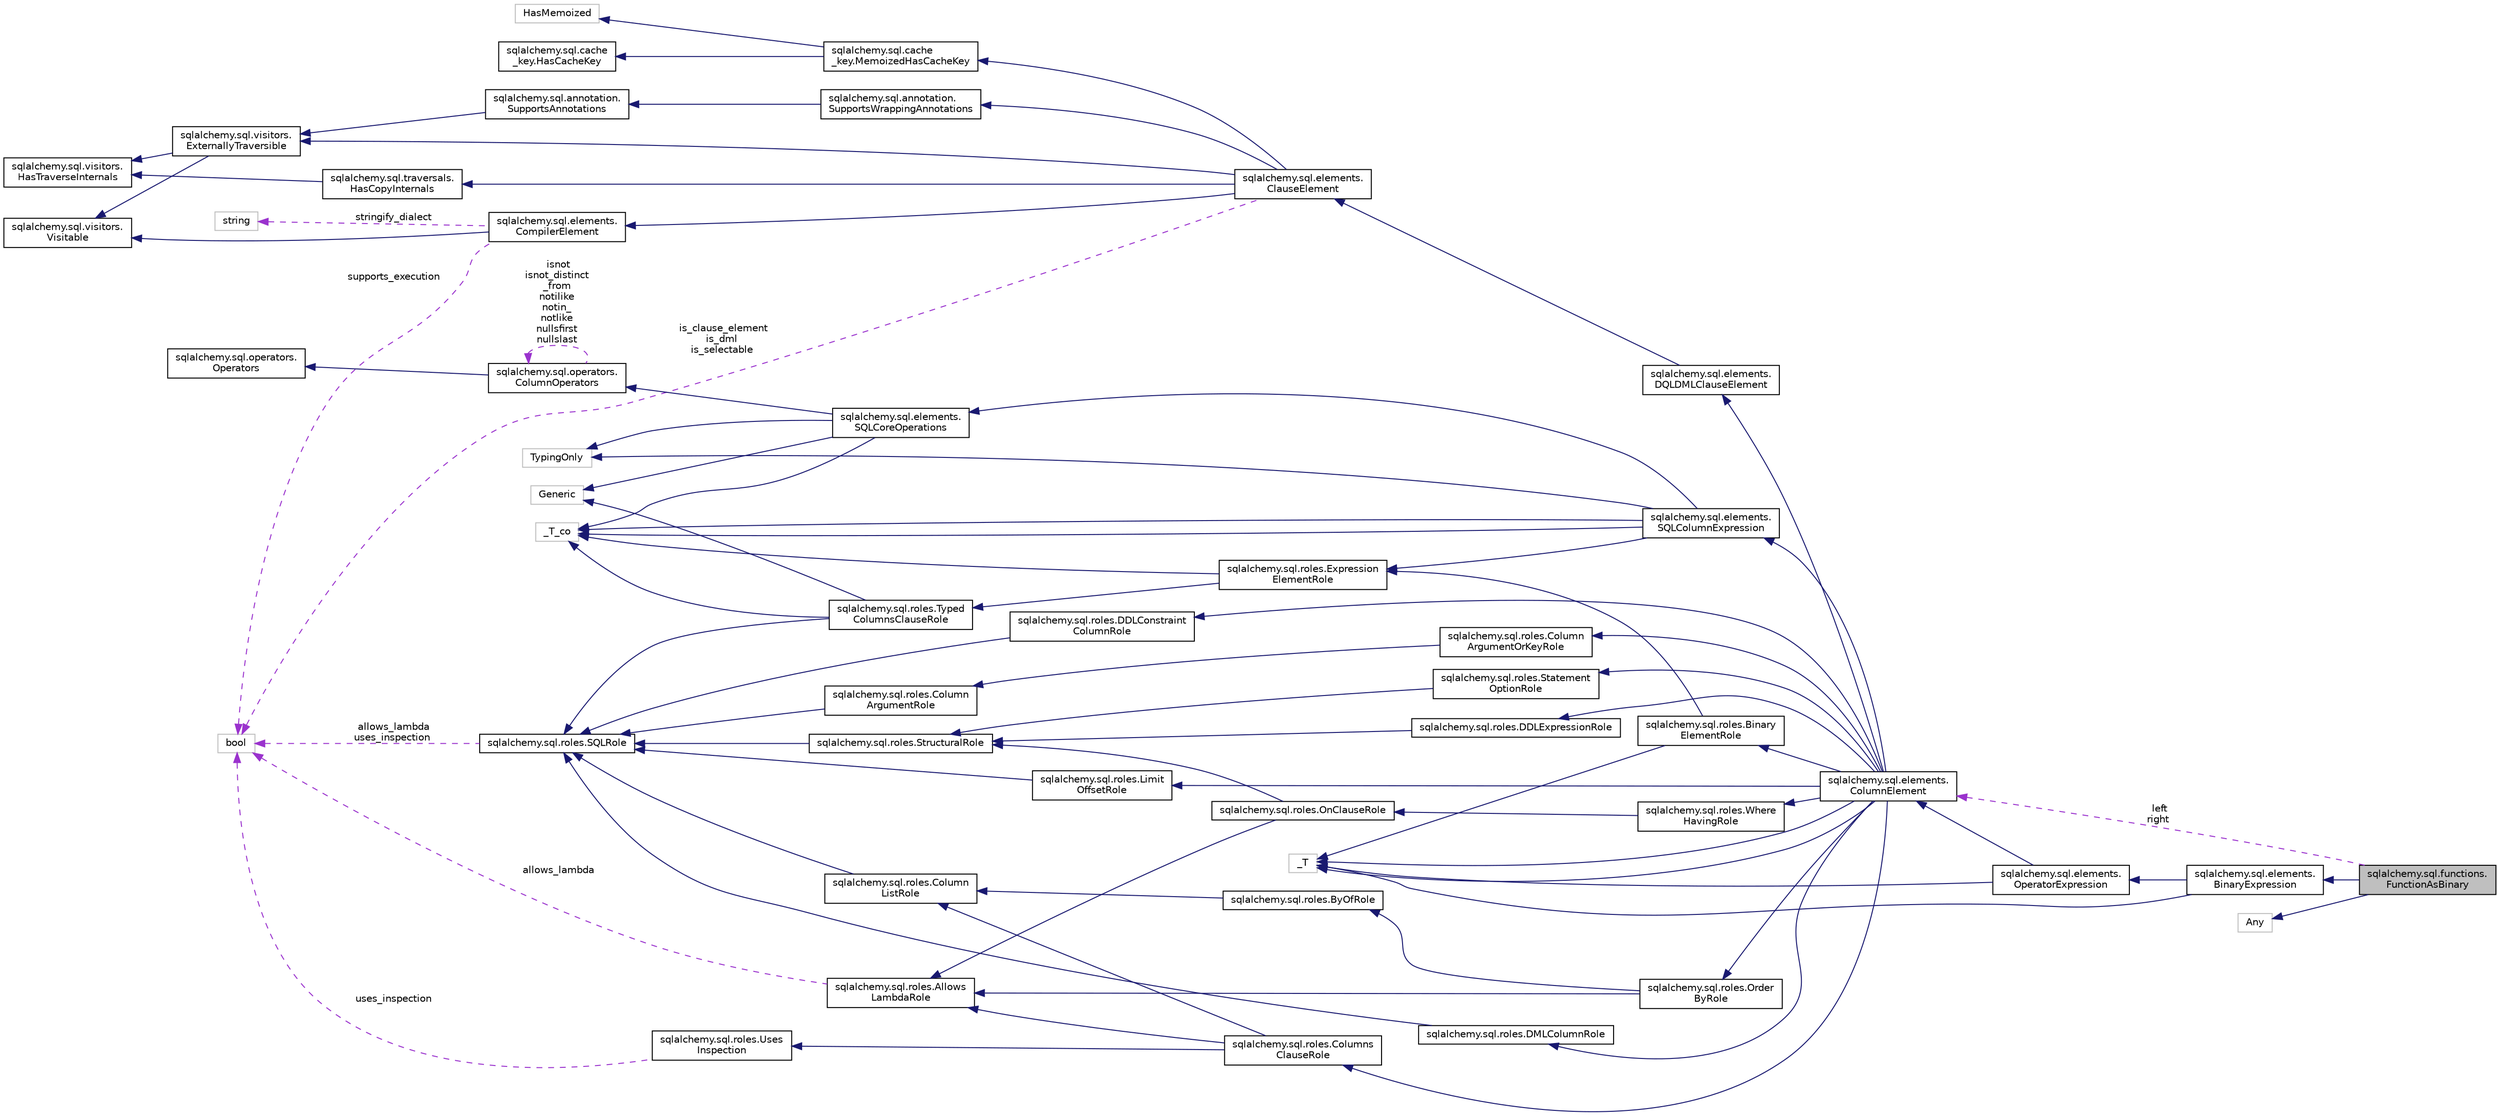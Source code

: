digraph "sqlalchemy.sql.functions.FunctionAsBinary"
{
 // LATEX_PDF_SIZE
  edge [fontname="Helvetica",fontsize="10",labelfontname="Helvetica",labelfontsize="10"];
  node [fontname="Helvetica",fontsize="10",shape=record];
  rankdir="LR";
  Node1 [label="sqlalchemy.sql.functions.\lFunctionAsBinary",height=0.2,width=0.4,color="black", fillcolor="grey75", style="filled", fontcolor="black",tooltip=" "];
  Node2 -> Node1 [dir="back",color="midnightblue",fontsize="10",style="solid",fontname="Helvetica"];
  Node2 [label="sqlalchemy.sql.elements.\lBinaryExpression",height=0.2,width=0.4,color="black", fillcolor="white", style="filled",URL="$classsqlalchemy_1_1sql_1_1elements_1_1BinaryExpression.html",tooltip=" "];
  Node3 -> Node2 [dir="back",color="midnightblue",fontsize="10",style="solid",fontname="Helvetica"];
  Node3 [label="sqlalchemy.sql.elements.\lOperatorExpression",height=0.2,width=0.4,color="black", fillcolor="white", style="filled",URL="$classsqlalchemy_1_1sql_1_1elements_1_1OperatorExpression.html",tooltip=" "];
  Node4 -> Node3 [dir="back",color="midnightblue",fontsize="10",style="solid",fontname="Helvetica"];
  Node4 [label="sqlalchemy.sql.elements.\lColumnElement",height=0.2,width=0.4,color="black", fillcolor="white", style="filled",URL="$classsqlalchemy_1_1sql_1_1elements_1_1ColumnElement.html",tooltip=" "];
  Node5 -> Node4 [dir="back",color="midnightblue",fontsize="10",style="solid",fontname="Helvetica"];
  Node5 [label="sqlalchemy.sql.roles.Column\lArgumentOrKeyRole",height=0.2,width=0.4,color="black", fillcolor="white", style="filled",URL="$classsqlalchemy_1_1sql_1_1roles_1_1ColumnArgumentOrKeyRole.html",tooltip=" "];
  Node6 -> Node5 [dir="back",color="midnightblue",fontsize="10",style="solid",fontname="Helvetica"];
  Node6 [label="sqlalchemy.sql.roles.Column\lArgumentRole",height=0.2,width=0.4,color="black", fillcolor="white", style="filled",URL="$classsqlalchemy_1_1sql_1_1roles_1_1ColumnArgumentRole.html",tooltip=" "];
  Node7 -> Node6 [dir="back",color="midnightblue",fontsize="10",style="solid",fontname="Helvetica"];
  Node7 [label="sqlalchemy.sql.roles.SQLRole",height=0.2,width=0.4,color="black", fillcolor="white", style="filled",URL="$classsqlalchemy_1_1sql_1_1roles_1_1SQLRole.html",tooltip=" "];
  Node8 -> Node7 [dir="back",color="darkorchid3",fontsize="10",style="dashed",label=" allows_lambda\nuses_inspection" ,fontname="Helvetica"];
  Node8 [label="bool",height=0.2,width=0.4,color="grey75", fillcolor="white", style="filled",tooltip=" "];
  Node9 -> Node4 [dir="back",color="midnightblue",fontsize="10",style="solid",fontname="Helvetica"];
  Node9 [label="sqlalchemy.sql.roles.Statement\lOptionRole",height=0.2,width=0.4,color="black", fillcolor="white", style="filled",URL="$classsqlalchemy_1_1sql_1_1roles_1_1StatementOptionRole.html",tooltip=" "];
  Node10 -> Node9 [dir="back",color="midnightblue",fontsize="10",style="solid",fontname="Helvetica"];
  Node10 [label="sqlalchemy.sql.roles.StructuralRole",height=0.2,width=0.4,color="black", fillcolor="white", style="filled",URL="$classsqlalchemy_1_1sql_1_1roles_1_1StructuralRole.html",tooltip=" "];
  Node7 -> Node10 [dir="back",color="midnightblue",fontsize="10",style="solid",fontname="Helvetica"];
  Node11 -> Node4 [dir="back",color="midnightblue",fontsize="10",style="solid",fontname="Helvetica"];
  Node11 [label="sqlalchemy.sql.roles.Where\lHavingRole",height=0.2,width=0.4,color="black", fillcolor="white", style="filled",URL="$classsqlalchemy_1_1sql_1_1roles_1_1WhereHavingRole.html",tooltip=" "];
  Node12 -> Node11 [dir="back",color="midnightblue",fontsize="10",style="solid",fontname="Helvetica"];
  Node12 [label="sqlalchemy.sql.roles.OnClauseRole",height=0.2,width=0.4,color="black", fillcolor="white", style="filled",URL="$classsqlalchemy_1_1sql_1_1roles_1_1OnClauseRole.html",tooltip=" "];
  Node13 -> Node12 [dir="back",color="midnightblue",fontsize="10",style="solid",fontname="Helvetica"];
  Node13 [label="sqlalchemy.sql.roles.Allows\lLambdaRole",height=0.2,width=0.4,color="black", fillcolor="white", style="filled",URL="$classsqlalchemy_1_1sql_1_1roles_1_1AllowsLambdaRole.html",tooltip=" "];
  Node8 -> Node13 [dir="back",color="darkorchid3",fontsize="10",style="dashed",label=" allows_lambda" ,fontname="Helvetica"];
  Node10 -> Node12 [dir="back",color="midnightblue",fontsize="10",style="solid",fontname="Helvetica"];
  Node14 -> Node4 [dir="back",color="midnightblue",fontsize="10",style="solid",fontname="Helvetica"];
  Node14 [label="sqlalchemy.sql.roles.Binary\lElementRole",height=0.2,width=0.4,color="black", fillcolor="white", style="filled",URL="$classsqlalchemy_1_1sql_1_1roles_1_1BinaryElementRole.html",tooltip=" "];
  Node15 -> Node14 [dir="back",color="midnightblue",fontsize="10",style="solid",fontname="Helvetica"];
  Node15 [label="sqlalchemy.sql.roles.Expression\lElementRole",height=0.2,width=0.4,color="black", fillcolor="white", style="filled",URL="$classsqlalchemy_1_1sql_1_1roles_1_1ExpressionElementRole.html",tooltip=" "];
  Node16 -> Node15 [dir="back",color="midnightblue",fontsize="10",style="solid",fontname="Helvetica"];
  Node16 [label="sqlalchemy.sql.roles.Typed\lColumnsClauseRole",height=0.2,width=0.4,color="black", fillcolor="white", style="filled",URL="$classsqlalchemy_1_1sql_1_1roles_1_1TypedColumnsClauseRole.html",tooltip=" "];
  Node17 -> Node16 [dir="back",color="midnightblue",fontsize="10",style="solid",fontname="Helvetica"];
  Node17 [label="Generic",height=0.2,width=0.4,color="grey75", fillcolor="white", style="filled",tooltip=" "];
  Node18 -> Node16 [dir="back",color="midnightblue",fontsize="10",style="solid",fontname="Helvetica"];
  Node18 [label="_T_co",height=0.2,width=0.4,color="grey75", fillcolor="white", style="filled",tooltip=" "];
  Node7 -> Node16 [dir="back",color="midnightblue",fontsize="10",style="solid",fontname="Helvetica"];
  Node18 -> Node15 [dir="back",color="midnightblue",fontsize="10",style="solid",fontname="Helvetica"];
  Node19 -> Node14 [dir="back",color="midnightblue",fontsize="10",style="solid",fontname="Helvetica"];
  Node19 [label="_T",height=0.2,width=0.4,color="grey75", fillcolor="white", style="filled",tooltip=" "];
  Node19 -> Node4 [dir="back",color="midnightblue",fontsize="10",style="solid",fontname="Helvetica"];
  Node20 -> Node4 [dir="back",color="midnightblue",fontsize="10",style="solid",fontname="Helvetica"];
  Node20 [label="sqlalchemy.sql.roles.Order\lByRole",height=0.2,width=0.4,color="black", fillcolor="white", style="filled",URL="$classsqlalchemy_1_1sql_1_1roles_1_1OrderByRole.html",tooltip=" "];
  Node13 -> Node20 [dir="back",color="midnightblue",fontsize="10",style="solid",fontname="Helvetica"];
  Node21 -> Node20 [dir="back",color="midnightblue",fontsize="10",style="solid",fontname="Helvetica"];
  Node21 [label="sqlalchemy.sql.roles.ByOfRole",height=0.2,width=0.4,color="black", fillcolor="white", style="filled",URL="$classsqlalchemy_1_1sql_1_1roles_1_1ByOfRole.html",tooltip=" "];
  Node22 -> Node21 [dir="back",color="midnightblue",fontsize="10",style="solid",fontname="Helvetica"];
  Node22 [label="sqlalchemy.sql.roles.Column\lListRole",height=0.2,width=0.4,color="black", fillcolor="white", style="filled",URL="$classsqlalchemy_1_1sql_1_1roles_1_1ColumnListRole.html",tooltip=" "];
  Node7 -> Node22 [dir="back",color="midnightblue",fontsize="10",style="solid",fontname="Helvetica"];
  Node23 -> Node4 [dir="back",color="midnightblue",fontsize="10",style="solid",fontname="Helvetica"];
  Node23 [label="sqlalchemy.sql.roles.Columns\lClauseRole",height=0.2,width=0.4,color="black", fillcolor="white", style="filled",URL="$classsqlalchemy_1_1sql_1_1roles_1_1ColumnsClauseRole.html",tooltip=" "];
  Node13 -> Node23 [dir="back",color="midnightblue",fontsize="10",style="solid",fontname="Helvetica"];
  Node24 -> Node23 [dir="back",color="midnightblue",fontsize="10",style="solid",fontname="Helvetica"];
  Node24 [label="sqlalchemy.sql.roles.Uses\lInspection",height=0.2,width=0.4,color="black", fillcolor="white", style="filled",URL="$classsqlalchemy_1_1sql_1_1roles_1_1UsesInspection.html",tooltip=" "];
  Node8 -> Node24 [dir="back",color="darkorchid3",fontsize="10",style="dashed",label=" uses_inspection" ,fontname="Helvetica"];
  Node22 -> Node23 [dir="back",color="midnightblue",fontsize="10",style="solid",fontname="Helvetica"];
  Node25 -> Node4 [dir="back",color="midnightblue",fontsize="10",style="solid",fontname="Helvetica"];
  Node25 [label="sqlalchemy.sql.roles.Limit\lOffsetRole",height=0.2,width=0.4,color="black", fillcolor="white", style="filled",URL="$classsqlalchemy_1_1sql_1_1roles_1_1LimitOffsetRole.html",tooltip=" "];
  Node7 -> Node25 [dir="back",color="midnightblue",fontsize="10",style="solid",fontname="Helvetica"];
  Node26 -> Node4 [dir="back",color="midnightblue",fontsize="10",style="solid",fontname="Helvetica"];
  Node26 [label="sqlalchemy.sql.roles.DMLColumnRole",height=0.2,width=0.4,color="black", fillcolor="white", style="filled",URL="$classsqlalchemy_1_1sql_1_1roles_1_1DMLColumnRole.html",tooltip=" "];
  Node7 -> Node26 [dir="back",color="midnightblue",fontsize="10",style="solid",fontname="Helvetica"];
  Node27 -> Node4 [dir="back",color="midnightblue",fontsize="10",style="solid",fontname="Helvetica"];
  Node27 [label="sqlalchemy.sql.roles.DDLConstraint\lColumnRole",height=0.2,width=0.4,color="black", fillcolor="white", style="filled",URL="$classsqlalchemy_1_1sql_1_1roles_1_1DDLConstraintColumnRole.html",tooltip=" "];
  Node7 -> Node27 [dir="back",color="midnightblue",fontsize="10",style="solid",fontname="Helvetica"];
  Node28 -> Node4 [dir="back",color="midnightblue",fontsize="10",style="solid",fontname="Helvetica"];
  Node28 [label="sqlalchemy.sql.roles.DDLExpressionRole",height=0.2,width=0.4,color="black", fillcolor="white", style="filled",URL="$classsqlalchemy_1_1sql_1_1roles_1_1DDLExpressionRole.html",tooltip=" "];
  Node10 -> Node28 [dir="back",color="midnightblue",fontsize="10",style="solid",fontname="Helvetica"];
  Node29 -> Node4 [dir="back",color="midnightblue",fontsize="10",style="solid",fontname="Helvetica"];
  Node29 [label="sqlalchemy.sql.elements.\lSQLColumnExpression",height=0.2,width=0.4,color="black", fillcolor="white", style="filled",URL="$classsqlalchemy_1_1sql_1_1elements_1_1SQLColumnExpression.html",tooltip=" "];
  Node30 -> Node29 [dir="back",color="midnightblue",fontsize="10",style="solid",fontname="Helvetica"];
  Node30 [label="sqlalchemy.sql.elements.\lSQLCoreOperations",height=0.2,width=0.4,color="black", fillcolor="white", style="filled",URL="$classsqlalchemy_1_1sql_1_1elements_1_1SQLCoreOperations.html",tooltip=" "];
  Node17 -> Node30 [dir="back",color="midnightblue",fontsize="10",style="solid",fontname="Helvetica"];
  Node18 -> Node30 [dir="back",color="midnightblue",fontsize="10",style="solid",fontname="Helvetica"];
  Node31 -> Node30 [dir="back",color="midnightblue",fontsize="10",style="solid",fontname="Helvetica"];
  Node31 [label="sqlalchemy.sql.operators.\lColumnOperators",height=0.2,width=0.4,color="black", fillcolor="white", style="filled",URL="$classsqlalchemy_1_1sql_1_1operators_1_1ColumnOperators.html",tooltip=" "];
  Node32 -> Node31 [dir="back",color="midnightblue",fontsize="10",style="solid",fontname="Helvetica"];
  Node32 [label="sqlalchemy.sql.operators.\lOperators",height=0.2,width=0.4,color="black", fillcolor="white", style="filled",URL="$classsqlalchemy_1_1sql_1_1operators_1_1Operators.html",tooltip=" "];
  Node31 -> Node31 [dir="back",color="darkorchid3",fontsize="10",style="dashed",label=" isnot\nisnot_distinct\l_from\nnotilike\nnotin_\nnotlike\nnullsfirst\nnullslast" ,fontname="Helvetica"];
  Node33 -> Node30 [dir="back",color="midnightblue",fontsize="10",style="solid",fontname="Helvetica"];
  Node33 [label="TypingOnly",height=0.2,width=0.4,color="grey75", fillcolor="white", style="filled",tooltip=" "];
  Node18 -> Node29 [dir="back",color="midnightblue",fontsize="10",style="solid",fontname="Helvetica"];
  Node15 -> Node29 [dir="back",color="midnightblue",fontsize="10",style="solid",fontname="Helvetica"];
  Node18 -> Node29 [dir="back",color="midnightblue",fontsize="10",style="solid",fontname="Helvetica"];
  Node33 -> Node29 [dir="back",color="midnightblue",fontsize="10",style="solid",fontname="Helvetica"];
  Node19 -> Node4 [dir="back",color="midnightblue",fontsize="10",style="solid",fontname="Helvetica"];
  Node34 -> Node4 [dir="back",color="midnightblue",fontsize="10",style="solid",fontname="Helvetica"];
  Node34 [label="sqlalchemy.sql.elements.\lDQLDMLClauseElement",height=0.2,width=0.4,color="black", fillcolor="white", style="filled",URL="$classsqlalchemy_1_1sql_1_1elements_1_1DQLDMLClauseElement.html",tooltip=" "];
  Node35 -> Node34 [dir="back",color="midnightblue",fontsize="10",style="solid",fontname="Helvetica"];
  Node35 [label="sqlalchemy.sql.elements.\lClauseElement",height=0.2,width=0.4,color="black", fillcolor="white", style="filled",URL="$classsqlalchemy_1_1sql_1_1elements_1_1ClauseElement.html",tooltip=" "];
  Node36 -> Node35 [dir="back",color="midnightblue",fontsize="10",style="solid",fontname="Helvetica"];
  Node36 [label="sqlalchemy.sql.annotation.\lSupportsWrappingAnnotations",height=0.2,width=0.4,color="black", fillcolor="white", style="filled",URL="$classsqlalchemy_1_1sql_1_1annotation_1_1SupportsWrappingAnnotations.html",tooltip=" "];
  Node37 -> Node36 [dir="back",color="midnightblue",fontsize="10",style="solid",fontname="Helvetica"];
  Node37 [label="sqlalchemy.sql.annotation.\lSupportsAnnotations",height=0.2,width=0.4,color="black", fillcolor="white", style="filled",URL="$classsqlalchemy_1_1sql_1_1annotation_1_1SupportsAnnotations.html",tooltip=" "];
  Node38 -> Node37 [dir="back",color="midnightblue",fontsize="10",style="solid",fontname="Helvetica"];
  Node38 [label="sqlalchemy.sql.visitors.\lExternallyTraversible",height=0.2,width=0.4,color="black", fillcolor="white", style="filled",URL="$classsqlalchemy_1_1sql_1_1visitors_1_1ExternallyTraversible.html",tooltip=" "];
  Node39 -> Node38 [dir="back",color="midnightblue",fontsize="10",style="solid",fontname="Helvetica"];
  Node39 [label="sqlalchemy.sql.visitors.\lHasTraverseInternals",height=0.2,width=0.4,color="black", fillcolor="white", style="filled",URL="$classsqlalchemy_1_1sql_1_1visitors_1_1HasTraverseInternals.html",tooltip=" "];
  Node40 -> Node38 [dir="back",color="midnightblue",fontsize="10",style="solid",fontname="Helvetica"];
  Node40 [label="sqlalchemy.sql.visitors.\lVisitable",height=0.2,width=0.4,color="black", fillcolor="white", style="filled",URL="$classsqlalchemy_1_1sql_1_1visitors_1_1Visitable.html",tooltip=" "];
  Node41 -> Node35 [dir="back",color="midnightblue",fontsize="10",style="solid",fontname="Helvetica"];
  Node41 [label="sqlalchemy.sql.cache\l_key.MemoizedHasCacheKey",height=0.2,width=0.4,color="black", fillcolor="white", style="filled",URL="$classsqlalchemy_1_1sql_1_1cache__key_1_1MemoizedHasCacheKey.html",tooltip=" "];
  Node42 -> Node41 [dir="back",color="midnightblue",fontsize="10",style="solid",fontname="Helvetica"];
  Node42 [label="sqlalchemy.sql.cache\l_key.HasCacheKey",height=0.2,width=0.4,color="black", fillcolor="white", style="filled",URL="$classsqlalchemy_1_1sql_1_1cache__key_1_1HasCacheKey.html",tooltip=" "];
  Node43 -> Node41 [dir="back",color="midnightblue",fontsize="10",style="solid",fontname="Helvetica"];
  Node43 [label="HasMemoized",height=0.2,width=0.4,color="grey75", fillcolor="white", style="filled",tooltip=" "];
  Node44 -> Node35 [dir="back",color="midnightblue",fontsize="10",style="solid",fontname="Helvetica"];
  Node44 [label="sqlalchemy.sql.traversals.\lHasCopyInternals",height=0.2,width=0.4,color="black", fillcolor="white", style="filled",URL="$classsqlalchemy_1_1sql_1_1traversals_1_1HasCopyInternals.html",tooltip=" "];
  Node39 -> Node44 [dir="back",color="midnightblue",fontsize="10",style="solid",fontname="Helvetica"];
  Node38 -> Node35 [dir="back",color="midnightblue",fontsize="10",style="solid",fontname="Helvetica"];
  Node45 -> Node35 [dir="back",color="midnightblue",fontsize="10",style="solid",fontname="Helvetica"];
  Node45 [label="sqlalchemy.sql.elements.\lCompilerElement",height=0.2,width=0.4,color="black", fillcolor="white", style="filled",URL="$classsqlalchemy_1_1sql_1_1elements_1_1CompilerElement.html",tooltip=" "];
  Node40 -> Node45 [dir="back",color="midnightblue",fontsize="10",style="solid",fontname="Helvetica"];
  Node8 -> Node45 [dir="back",color="darkorchid3",fontsize="10",style="dashed",label=" supports_execution" ,fontname="Helvetica"];
  Node46 -> Node45 [dir="back",color="darkorchid3",fontsize="10",style="dashed",label=" stringify_dialect" ,fontname="Helvetica"];
  Node46 [label="string",height=0.2,width=0.4,color="grey75", fillcolor="white", style="filled",tooltip=" "];
  Node8 -> Node35 [dir="back",color="darkorchid3",fontsize="10",style="dashed",label=" is_clause_element\nis_dml\nis_selectable" ,fontname="Helvetica"];
  Node19 -> Node3 [dir="back",color="midnightblue",fontsize="10",style="solid",fontname="Helvetica"];
  Node19 -> Node2 [dir="back",color="midnightblue",fontsize="10",style="solid",fontname="Helvetica"];
  Node47 -> Node1 [dir="back",color="midnightblue",fontsize="10",style="solid",fontname="Helvetica"];
  Node47 [label="Any",height=0.2,width=0.4,color="grey75", fillcolor="white", style="filled",tooltip=" "];
  Node4 -> Node1 [dir="back",color="darkorchid3",fontsize="10",style="dashed",label=" left\nright" ,fontname="Helvetica"];
}
